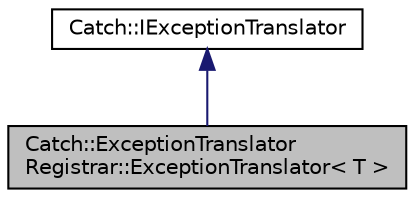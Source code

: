 digraph "Catch::ExceptionTranslatorRegistrar::ExceptionTranslator&lt; T &gt;"
{
 // LATEX_PDF_SIZE
  bgcolor="transparent";
  edge [fontname="Helvetica",fontsize="10",labelfontname="Helvetica",labelfontsize="10"];
  node [fontname="Helvetica",fontsize="10",shape=record];
  Node1 [label="Catch::ExceptionTranslator\lRegistrar::ExceptionTranslator\< T \>",height=0.2,width=0.4,color="black", fillcolor="grey75", style="filled", fontcolor="black",tooltip=" "];
  Node2 -> Node1 [dir="back",color="midnightblue",fontsize="10",style="solid",fontname="Helvetica"];
  Node2 [label="Catch::IExceptionTranslator",height=0.2,width=0.4,color="black",URL="$structCatch_1_1IExceptionTranslator.html",tooltip=" "];
}
